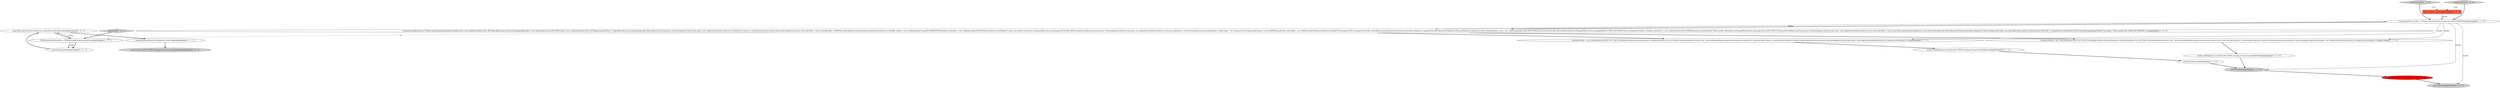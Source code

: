 digraph {
18 [style = filled, label = "projectMeta.getDataSourceRegistry().updateNetworkProfile(profile)@@@6@@@['0', '0', '1']", fillcolor = white, shape = ellipse image = "AAA0AAABBB3BBB"];
7 [style = filled, label = "divider.setWeights(new int((((edu.fdu.CPPDG.tinypdg.pe.ExpressionInfo@bb936)@@@82@@@['1', '0', '0']", fillcolor = white, shape = ellipse image = "AAA0AAABBB1BBB"];
3 [style = filled, label = "return divider@@@85@@@['1', '1', '0']", fillcolor = lightgray, shape = ellipse image = "AAA0AAABBB1BBB"];
4 [style = filled, label = "final Composite parent@@@2@@@['1', '1', '0']", fillcolor = tomato, shape = box image = "AAA0AAABBB1BBB"];
17 [style = filled, label = "saveSettings(profile)@@@5@@@['0', '0', '1']", fillcolor = white, shape = ellipse image = "AAA0AAABBB3BBB"];
13 [style = filled, label = "DBWNetworkProfile profile = (DBWNetworkProfile)item.getData()@@@4@@@['0', '0', '1']", fillcolor = white, shape = ellipse image = "AAA0AAABBB3BBB"];
9 [style = filled, label = "{handlersFolder = new TabFolder(divider,SWT.TOP | SWT.FLAT)handlersFolder.setLayoutData(new GridData(GridData.FILL_BOTH))for (NetworkHandlerDescriptor nhd : NetworkHandlerRegistry.getInstance().getDescriptors()){if (!nhd.hasObjectTypes()) {createHandlerTab(nhd)}}handlersFolder.addSelectionListener(new SelectionAdapter(){@Override public void widgetSelected(SelectionEvent e){updateControlsState()}})}@@@66@@@['0', '1', '0']", fillcolor = white, shape = ellipse image = "AAA0AAABBB2BBB"];
12 [style = filled, label = "createContents['0', '1', '0']", fillcolor = lightgray, shape = diamond image = "AAA0AAABBB2BBB"];
8 [style = filled, label = "{handlersFolder = new TabFolder(divider,SWT.TOP | SWT.FLAT)handlersFolder.setLayoutData(new GridData(GridData.FILL_BOTH))for (NetworkHandlerDescriptor nhd : NetworkHandlerRegistry.getInstance().getDescriptors()){if (!nhd.hasObjectTypes()) {createHandlerTab(nhd)}}handlersFolder.addSelectionListener(new SelectionAdapter(){@Override public void widgetSelected(SelectionEvent e){updateControlsState()}})}@@@67@@@['1', '0', '0']", fillcolor = white, shape = ellipse image = "AAA0AAABBB1BBB"];
11 [style = filled, label = "performDefaults()@@@84@@@['0', '1', '0']", fillcolor = white, shape = ellipse image = "AAA0AAABBB2BBB"];
15 [style = filled, label = "projectMeta.getDataSourceRegistry().flushConfig()@@@8@@@['0', '0', '1']", fillcolor = white, shape = ellipse image = "AAA0AAABBB3BBB"];
10 [style = filled, label = "divider.setWeights(new int((((edu.fdu.CPPDG.tinypdg.pe.ExpressionInfo@bbaca)@@@81@@@['0', '1', '0']", fillcolor = white, shape = ellipse image = "AAA0AAABBB2BBB"];
0 [style = filled, label = "CustomSashForm divider = UIUtils.createPartDivider(null,parent,SWT.HORIZONTAL)@@@3@@@['1', '1', '0']", fillcolor = white, shape = ellipse image = "AAA0AAABBB1BBB"];
16 [style = filled, label = "return super.edu.fdu.CPPDG.tinypdg.pe.ExpressionInfo@bbafb@@@9@@@['0', '0', '1']", fillcolor = lightgray, shape = ellipse image = "AAA0AAABBB3BBB"];
14 [style = filled, label = "performOk['0', '0', '1']", fillcolor = lightgray, shape = diamond image = "AAA0AAABBB3BBB"];
2 [style = filled, label = "return divider@@@87@@@['1', '0', '0']", fillcolor = lightgray, shape = ellipse image = "AAA0AAABBB1BBB"];
6 [style = filled, label = "{Composite profilesGroup = UIUtils.createComposite(divider,1)GridData gd = new GridData(GridData.FILL_BOTH)profilesGroup.setLayoutData(gd)profilesTable = new Table(profilesGroup,SWT.SINGLE)gd = new GridData(GridData.FILL_BOTH)gd.minimumWidth = 150profilesTable.setLayoutData(gd)profilesTable.addSelectionListener(new SelectionAdapter(){@Override public void widgetSelected(SelectionEvent e){TableItem(( selection = profilesTable.getSelection()if (ArrayUtils.isEmpty(selection)) {selectedProfile = null}{selectedProfile = (DBWNetworkProfile)selection(0(.getData()}updateControlsState()}})ToolBar toolbar = new ToolBar(profilesGroup,SWT.HORIZONTAL)ToolItem createItem = new ToolItem(toolbar,SWT.NONE)createItem.setToolTipText(\"Create new profile\")createItem.setImage(DBeaverIcons.getImage(UIIcon.ROW_ADD))createItem.addSelectionListener(new SelectionAdapter(){@Override public void widgetSelected(SelectionEvent e){String profileName = EnterNameDialog.chooseName(getShell(),\"Profile name\",\"\")if (CommonUtils.isEmpty(profileName)) {return}DBWNetworkProfile newProfile = new DBWNetworkProfile()newProfile.setProfileId(UUID.randomUUID().toString())newProfile.setProfileName(profileName)projectMeta.getDataSourceRegistry().updateNetworkProfile(newProfile)projectMeta.getDataSourceRegistry().flushConfig()TableItem item = new TableItem(profilesTable,SWT.NONE)item.setText(newProfile.getProfileName())item.setImage(DBeaverIcons.getImage(DBIcon.TYPE_DOCUMENT))item.setData(newProfile)}})ToolItem deleteItem = new ToolItem(toolbar,SWT.NONE)deleteItem.setToolTipText(\"Delete profile\")deleteItem.setImage(DBeaverIcons.getImage(UIIcon.ROW_DELETE))deleteItem.addSelectionListener(new SelectionAdapter(){@Override public void widgetSelected(SelectionEvent e){if (selectedProfile != null) {projectMeta.getDataSourceRegistry().removeNetworkProfile(selectedProfile)projectMeta.getDataSourceRegistry().flushConfig()profilesTable.remove(profilesTable.getSelectionIndex())selectedProfile = nullupdateControlsState()}{UIUtils.showMessageBox(getShell(),\"No profile\",\"Select profile first\",SWT.ICON_ERROR)}}})}@@@4@@@['1', '1', '0']", fillcolor = white, shape = ellipse image = "AAA0AAABBB1BBB"];
5 [style = filled, label = "createContents['1', '0', '0']", fillcolor = lightgray, shape = diamond image = "AAA0AAABBB1BBB"];
1 [style = filled, label = "updateControlsState()@@@86@@@['1', '0', '0']", fillcolor = red, shape = ellipse image = "AAA1AAABBB1BBB"];
3->1 [style = bold, label=""];
0->6 [style = bold, label=""];
0->2 [style = solid, label="divider"];
18->15 [style = bold, label=""];
9->10 [style = bold, label=""];
15->16 [style = bold, label=""];
12->0 [style = bold, label=""];
0->8 [style = solid, label="divider"];
7->3 [style = bold, label=""];
5->4 [style = dotted, label="true"];
8->7 [style = bold, label=""];
4->0 [style = solid, label="parent"];
0->9 [style = solid, label="divider"];
13->17 [style = bold, label=""];
6->13 [style = dashed, label="0"];
5->0 [style = bold, label=""];
11->3 [style = bold, label=""];
0->3 [style = solid, label="divider"];
6->8 [style = bold, label=""];
18->13 [style = bold, label=""];
0->6 [style = solid, label="divider"];
1->2 [style = bold, label=""];
12->4 [style = dotted, label="true"];
14->13 [style = bold, label=""];
13->18 [style = solid, label="profile"];
6->9 [style = bold, label=""];
13->17 [style = solid, label="profile"];
17->18 [style = bold, label=""];
10->11 [style = bold, label=""];
}
